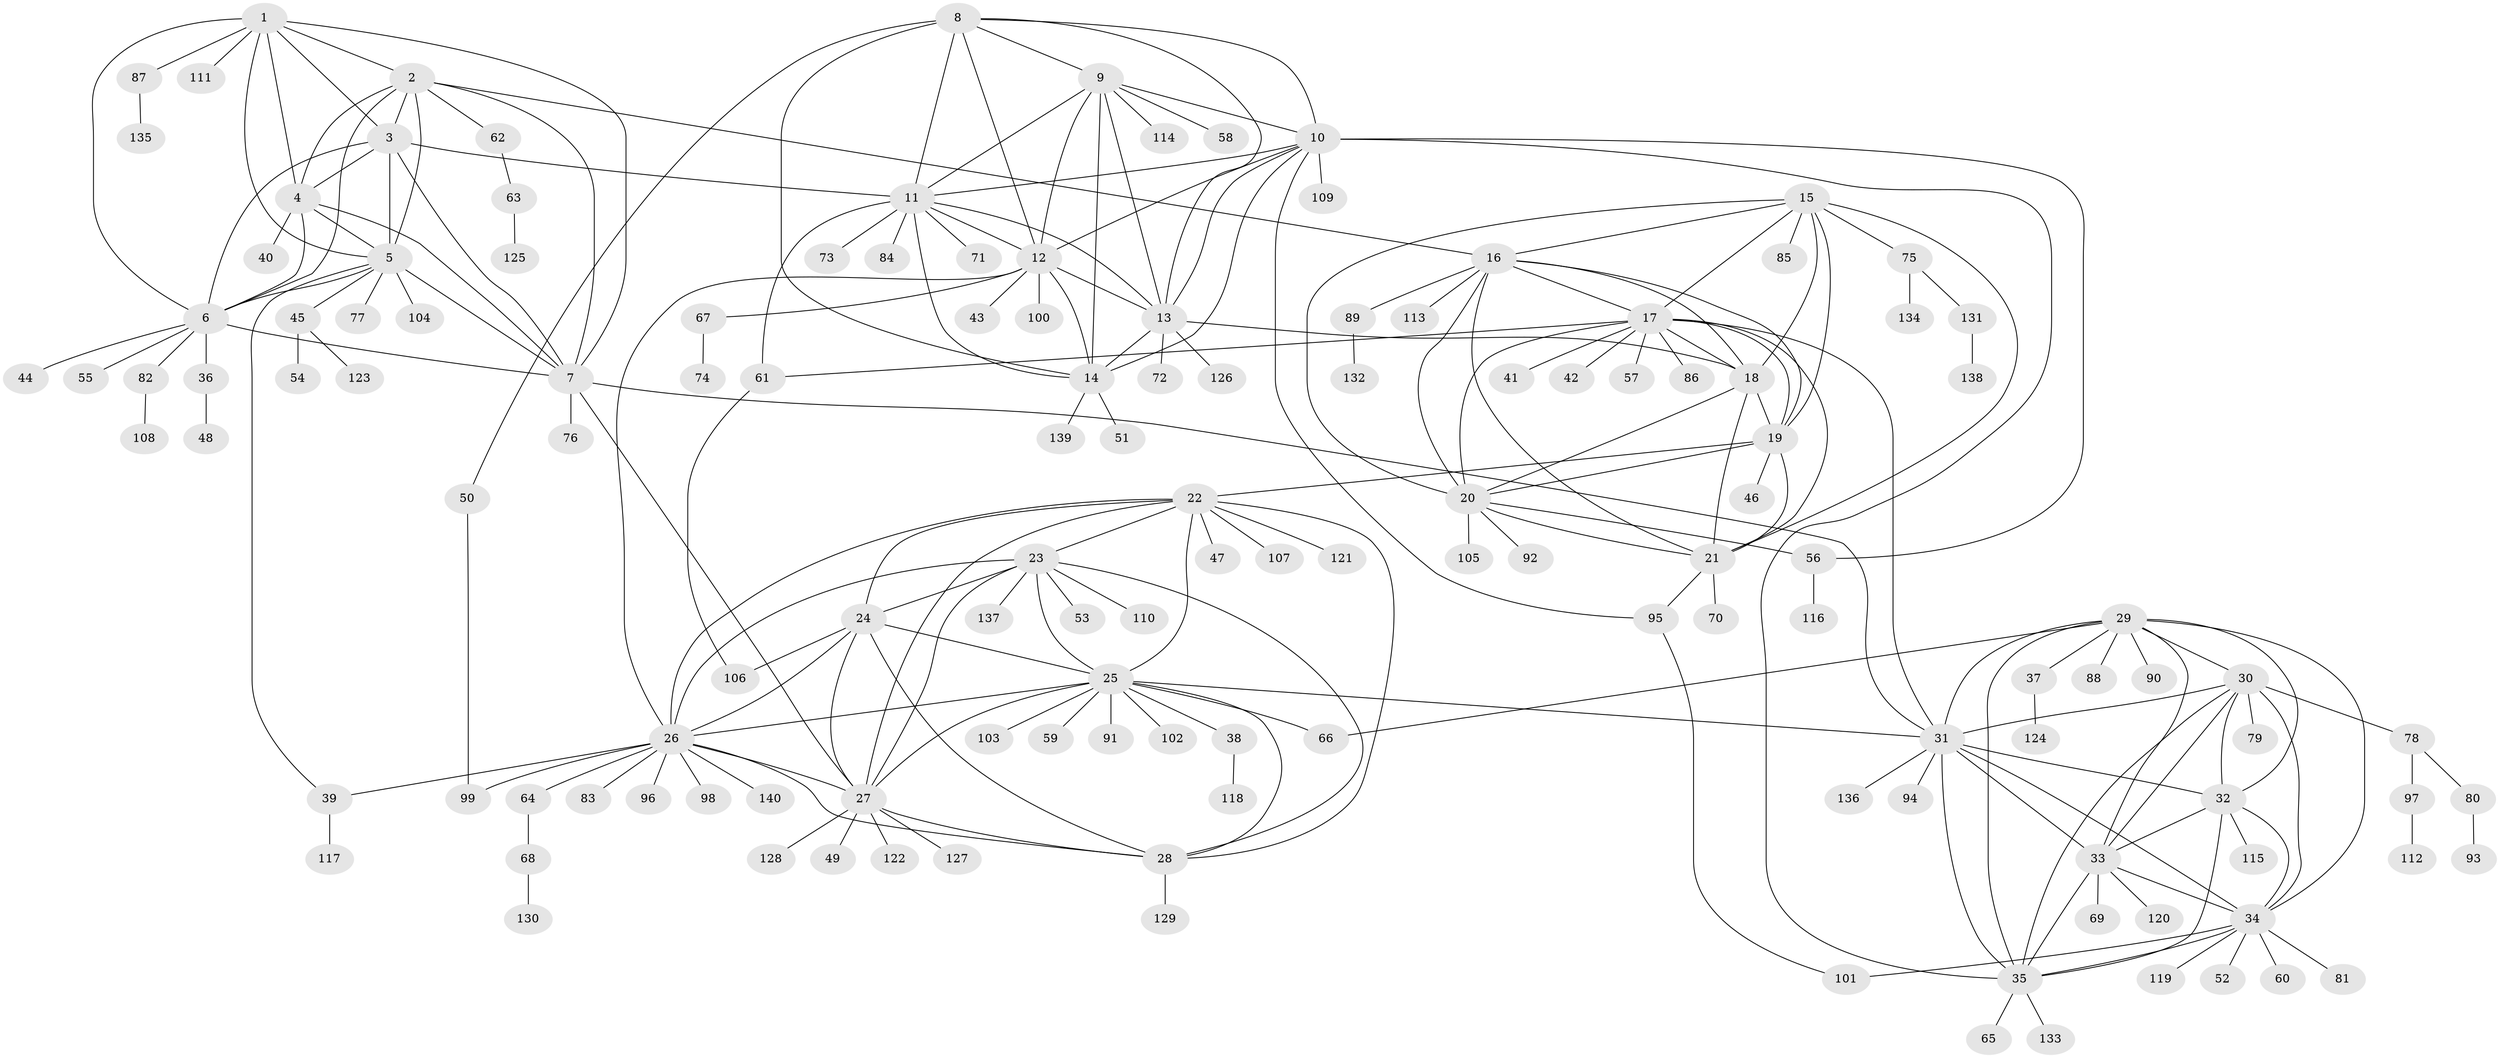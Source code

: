 // Generated by graph-tools (version 1.1) at 2025/50/03/09/25 03:50:40]
// undirected, 140 vertices, 228 edges
graph export_dot {
graph [start="1"]
  node [color=gray90,style=filled];
  1;
  2;
  3;
  4;
  5;
  6;
  7;
  8;
  9;
  10;
  11;
  12;
  13;
  14;
  15;
  16;
  17;
  18;
  19;
  20;
  21;
  22;
  23;
  24;
  25;
  26;
  27;
  28;
  29;
  30;
  31;
  32;
  33;
  34;
  35;
  36;
  37;
  38;
  39;
  40;
  41;
  42;
  43;
  44;
  45;
  46;
  47;
  48;
  49;
  50;
  51;
  52;
  53;
  54;
  55;
  56;
  57;
  58;
  59;
  60;
  61;
  62;
  63;
  64;
  65;
  66;
  67;
  68;
  69;
  70;
  71;
  72;
  73;
  74;
  75;
  76;
  77;
  78;
  79;
  80;
  81;
  82;
  83;
  84;
  85;
  86;
  87;
  88;
  89;
  90;
  91;
  92;
  93;
  94;
  95;
  96;
  97;
  98;
  99;
  100;
  101;
  102;
  103;
  104;
  105;
  106;
  107;
  108;
  109;
  110;
  111;
  112;
  113;
  114;
  115;
  116;
  117;
  118;
  119;
  120;
  121;
  122;
  123;
  124;
  125;
  126;
  127;
  128;
  129;
  130;
  131;
  132;
  133;
  134;
  135;
  136;
  137;
  138;
  139;
  140;
  1 -- 2;
  1 -- 3;
  1 -- 4;
  1 -- 5;
  1 -- 6;
  1 -- 7;
  1 -- 87;
  1 -- 111;
  2 -- 3;
  2 -- 4;
  2 -- 5;
  2 -- 6;
  2 -- 7;
  2 -- 16;
  2 -- 62;
  3 -- 4;
  3 -- 5;
  3 -- 6;
  3 -- 7;
  3 -- 11;
  4 -- 5;
  4 -- 6;
  4 -- 7;
  4 -- 40;
  5 -- 6;
  5 -- 7;
  5 -- 39;
  5 -- 45;
  5 -- 77;
  5 -- 104;
  6 -- 7;
  6 -- 36;
  6 -- 44;
  6 -- 55;
  6 -- 82;
  7 -- 27;
  7 -- 31;
  7 -- 76;
  8 -- 9;
  8 -- 10;
  8 -- 11;
  8 -- 12;
  8 -- 13;
  8 -- 14;
  8 -- 50;
  9 -- 10;
  9 -- 11;
  9 -- 12;
  9 -- 13;
  9 -- 14;
  9 -- 58;
  9 -- 114;
  10 -- 11;
  10 -- 12;
  10 -- 13;
  10 -- 14;
  10 -- 35;
  10 -- 56;
  10 -- 95;
  10 -- 109;
  11 -- 12;
  11 -- 13;
  11 -- 14;
  11 -- 61;
  11 -- 71;
  11 -- 73;
  11 -- 84;
  12 -- 13;
  12 -- 14;
  12 -- 26;
  12 -- 43;
  12 -- 67;
  12 -- 100;
  13 -- 14;
  13 -- 18;
  13 -- 72;
  13 -- 126;
  14 -- 51;
  14 -- 139;
  15 -- 16;
  15 -- 17;
  15 -- 18;
  15 -- 19;
  15 -- 20;
  15 -- 21;
  15 -- 75;
  15 -- 85;
  16 -- 17;
  16 -- 18;
  16 -- 19;
  16 -- 20;
  16 -- 21;
  16 -- 89;
  16 -- 113;
  17 -- 18;
  17 -- 19;
  17 -- 20;
  17 -- 21;
  17 -- 31;
  17 -- 41;
  17 -- 42;
  17 -- 57;
  17 -- 61;
  17 -- 86;
  18 -- 19;
  18 -- 20;
  18 -- 21;
  19 -- 20;
  19 -- 21;
  19 -- 22;
  19 -- 46;
  20 -- 21;
  20 -- 56;
  20 -- 92;
  20 -- 105;
  21 -- 70;
  21 -- 95;
  22 -- 23;
  22 -- 24;
  22 -- 25;
  22 -- 26;
  22 -- 27;
  22 -- 28;
  22 -- 47;
  22 -- 107;
  22 -- 121;
  23 -- 24;
  23 -- 25;
  23 -- 26;
  23 -- 27;
  23 -- 28;
  23 -- 53;
  23 -- 110;
  23 -- 137;
  24 -- 25;
  24 -- 26;
  24 -- 27;
  24 -- 28;
  24 -- 106;
  25 -- 26;
  25 -- 27;
  25 -- 28;
  25 -- 31;
  25 -- 38;
  25 -- 59;
  25 -- 66;
  25 -- 91;
  25 -- 102;
  25 -- 103;
  26 -- 27;
  26 -- 28;
  26 -- 39;
  26 -- 64;
  26 -- 83;
  26 -- 96;
  26 -- 98;
  26 -- 99;
  26 -- 140;
  27 -- 28;
  27 -- 49;
  27 -- 122;
  27 -- 127;
  27 -- 128;
  28 -- 129;
  29 -- 30;
  29 -- 31;
  29 -- 32;
  29 -- 33;
  29 -- 34;
  29 -- 35;
  29 -- 37;
  29 -- 66;
  29 -- 88;
  29 -- 90;
  30 -- 31;
  30 -- 32;
  30 -- 33;
  30 -- 34;
  30 -- 35;
  30 -- 78;
  30 -- 79;
  31 -- 32;
  31 -- 33;
  31 -- 34;
  31 -- 35;
  31 -- 94;
  31 -- 136;
  32 -- 33;
  32 -- 34;
  32 -- 35;
  32 -- 115;
  33 -- 34;
  33 -- 35;
  33 -- 69;
  33 -- 120;
  34 -- 35;
  34 -- 52;
  34 -- 60;
  34 -- 81;
  34 -- 101;
  34 -- 119;
  35 -- 65;
  35 -- 133;
  36 -- 48;
  37 -- 124;
  38 -- 118;
  39 -- 117;
  45 -- 54;
  45 -- 123;
  50 -- 99;
  56 -- 116;
  61 -- 106;
  62 -- 63;
  63 -- 125;
  64 -- 68;
  67 -- 74;
  68 -- 130;
  75 -- 131;
  75 -- 134;
  78 -- 80;
  78 -- 97;
  80 -- 93;
  82 -- 108;
  87 -- 135;
  89 -- 132;
  95 -- 101;
  97 -- 112;
  131 -- 138;
}

